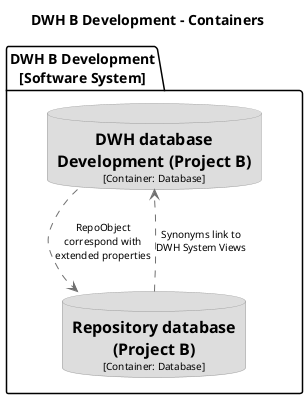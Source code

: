 @startuml(id=DWHBDevelopment-Container)
title DWH B Development - Containers

skinparam {
  shadowing false
  arrowFontSize 10
  defaultTextAlignment center
  wrapWidth 200
  maxMessageSize 100
}
hide stereotype
top to bottom direction
skinparam database<<22>> {
  BackgroundColor #dddddd
  FontColor #000000
  BorderColor #9A9A9A
}
skinparam database<<10>> {
  BackgroundColor #dddddd
  FontColor #000000
  BorderColor #9A9A9A
}
package "DWH B Development\n[Software System]" {
  database "==DWH database Development (Project B)\n<size:10>[Container: Database]</size>" <<22>> as 22
  database "==Repository database (Project B)\n<size:10>[Container: Database]</size>" <<10>> as 10
}
22 .[#707070].> 10 : "RepoObject correspond with extended properties"
10 .[#707070].> 22 : "Synonyms link to DWH System Views"
@enduml